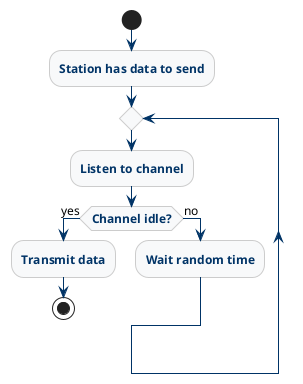 @startuml

' Define colors inline
!define DARKBLUE #003366
!define LIGHTGRAY #F8F9FA
!define BORDERCOLOR #CCCCCC
!define TEXTGRAY #6C757D

' General diagram styling
skinparam backgroundColor white
skinparam defaultFontName Helvetica
skinparam defaultFontSize 12
skinparam shadowing false
skinparam ArrowColor DARKBLUE
skinparam ArrowThickness 2

' Flowchart specific styling
skinparam activity {
    BackgroundColor LIGHTGRAY
    BorderColor BORDERCOLOR
    BorderThickness 1
    FontColor DARKBLUE
    FontStyle bold
    RoundCorner 8
}

skinparam activityDiamond {
    BackgroundColor LIGHTGRAY
    BorderColor BORDERCOLOR
    BorderThickness 1
    FontColor DARKBLUE
}

skinparam start {
    Color DARKBLUE
}

skinparam end {
    Color DARKBLUE
}

' csma flowchart
start
:Station has data to send;
repeat
    :Listen to channel;
    if (Channel idle?) then (yes)
        :Transmit data;
        stop
    else (no)
        :Wait random time;
endif
@enduml